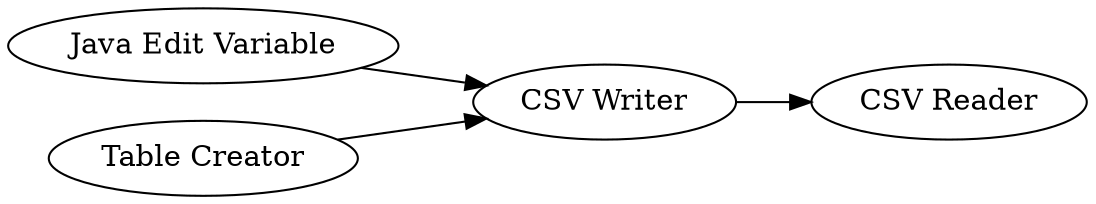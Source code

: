 digraph {
	"1036349281921438441_7" [label="Java Edit Variable"]
	"1036349281921438441_8" [label="CSV Writer"]
	"1036349281921438441_10" [label="Table Creator"]
	"1036349281921438441_9" [label="CSV Reader"]
	"1036349281921438441_8" -> "1036349281921438441_9"
	"1036349281921438441_7" -> "1036349281921438441_8"
	"1036349281921438441_10" -> "1036349281921438441_8"
	rankdir=LR
}
